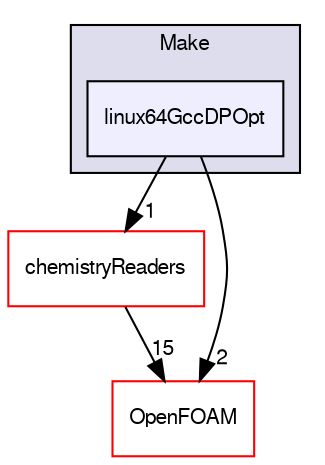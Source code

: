 digraph "src/thermophysicalModels/reactionThermo/Make/linux64GccDPOpt" {
  bgcolor=transparent;
  compound=true
  node [ fontsize="10", fontname="FreeSans"];
  edge [ labelfontsize="10", labelfontname="FreeSans"];
  subgraph clusterdir_6a2c20eeaa8bb73288ceea6b76fd4077 {
    graph [ bgcolor="#ddddee", pencolor="black", label="Make" fontname="FreeSans", fontsize="10", URL="dir_6a2c20eeaa8bb73288ceea6b76fd4077.html"]
  dir_731bd23dd99d3708e7f327fd1cb34abd [shape=box, label="linux64GccDPOpt", style="filled", fillcolor="#eeeeff", pencolor="black", URL="dir_731bd23dd99d3708e7f327fd1cb34abd.html"];
  }
  dir_d6ca8f970bca45fc70c046b4a0fab377 [shape=box label="chemistryReaders" color="red" URL="dir_d6ca8f970bca45fc70c046b4a0fab377.html"];
  dir_c5473ff19b20e6ec4dfe5c310b3778a8 [shape=box label="OpenFOAM" color="red" URL="dir_c5473ff19b20e6ec4dfe5c310b3778a8.html"];
  dir_d6ca8f970bca45fc70c046b4a0fab377->dir_c5473ff19b20e6ec4dfe5c310b3778a8 [headlabel="15", labeldistance=1.5 headhref="dir_002666_001732.html"];
  dir_731bd23dd99d3708e7f327fd1cb34abd->dir_d6ca8f970bca45fc70c046b4a0fab377 [headlabel="1", labeldistance=1.5 headhref="dir_002675_002666.html"];
  dir_731bd23dd99d3708e7f327fd1cb34abd->dir_c5473ff19b20e6ec4dfe5c310b3778a8 [headlabel="2", labeldistance=1.5 headhref="dir_002675_001732.html"];
}
